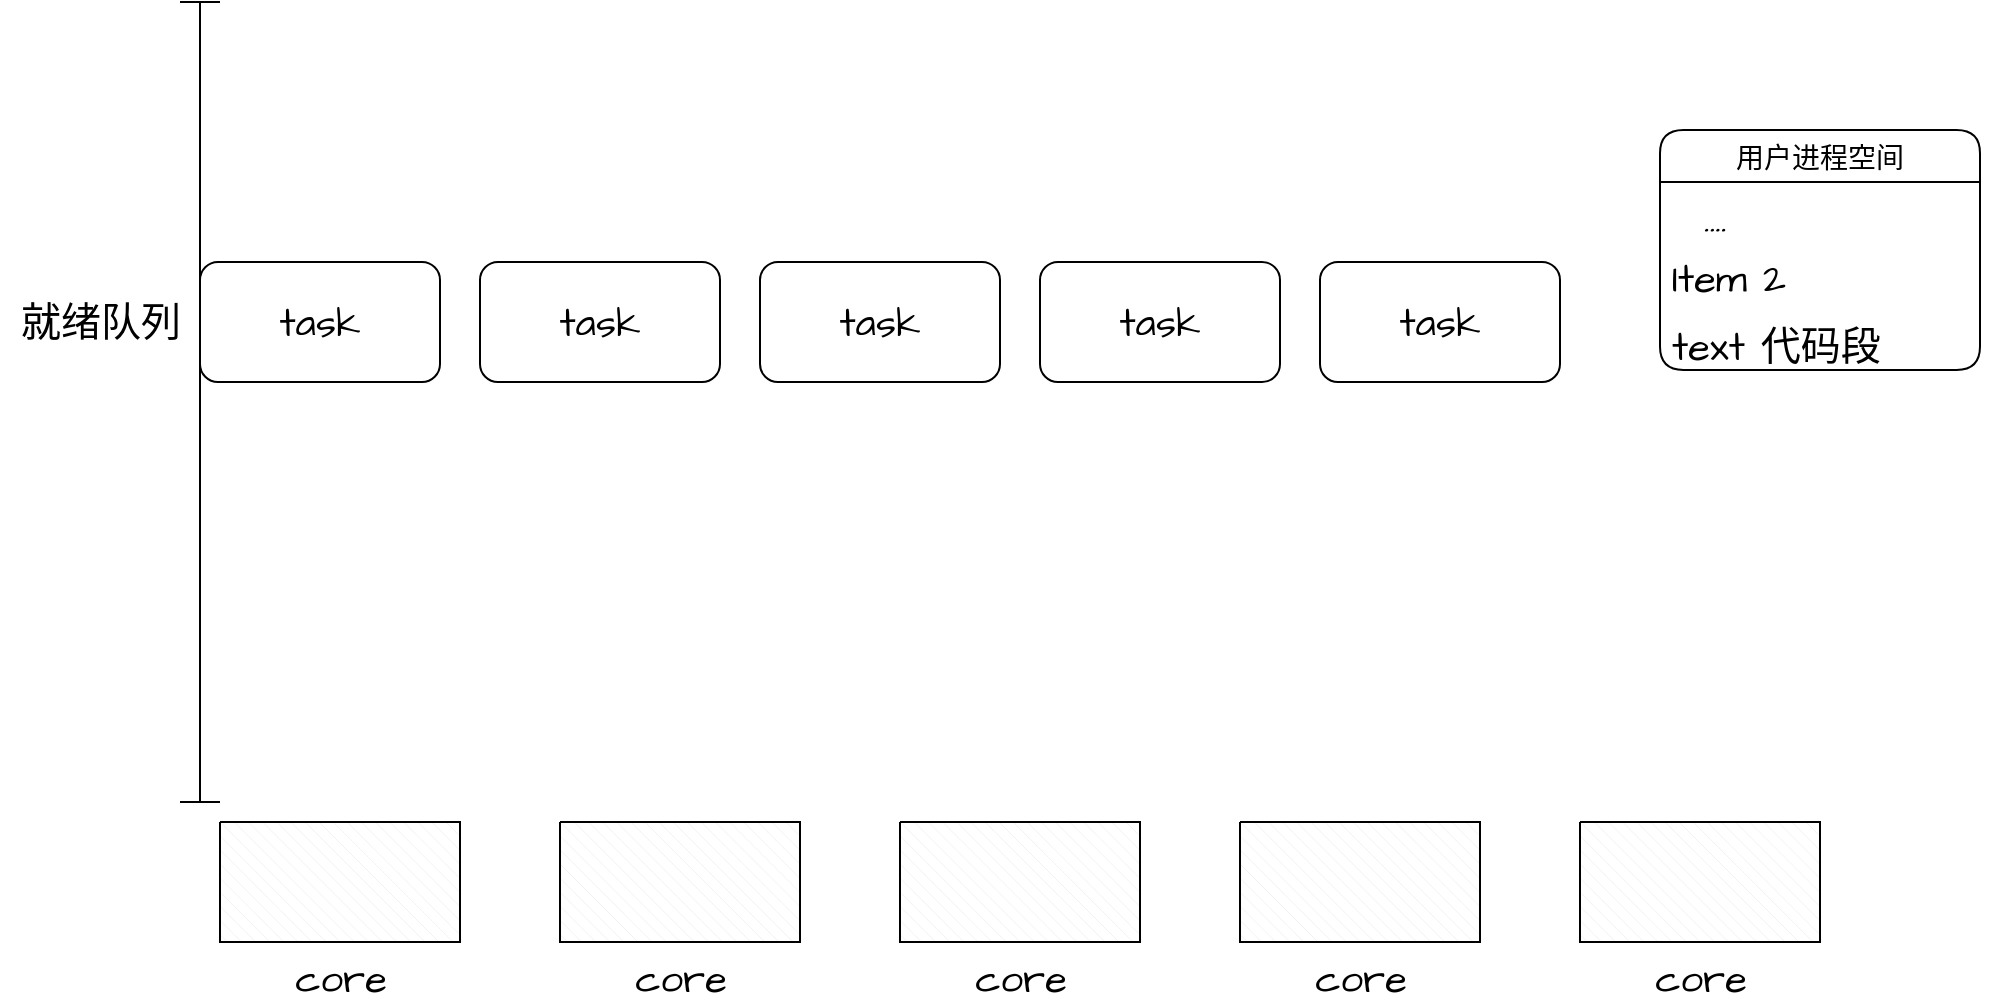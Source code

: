 <mxfile version="19.0.3" type="device"><diagram name="第 1 页" id="UEfP3mpORtxi9Xff3l0G"><mxGraphModel dx="1298" dy="811" grid="1" gridSize="10" guides="1" tooltips="1" connect="1" arrows="1" fold="1" page="1" pageScale="1" pageWidth="1169" pageHeight="827" math="0" shadow="0"><root><mxCell id="0"/><mxCell id="1" parent="0"/><mxCell id="CZ3qXk33ivd4fI_UjpfF-1" value="core" style="verticalLabelPosition=bottom;verticalAlign=top;html=1;shape=mxgraph.basic.patternFillRect;fillStyle=diagRev;step=5;fillStrokeWidth=0.2;fillStrokeColor=#dddddd;hachureGap=4;jiggle=2;curveFitting=1;fontFamily=Architects Daughter;fontSource=https%3A%2F%2Ffonts.googleapis.com%2Fcss%3Ffamily%3DArchitects%2BDaughter;fontSize=20;rounded=1;" parent="1" vertex="1"><mxGeometry x="130" y="500" width="120" height="60" as="geometry"/></mxCell><mxCell id="CZ3qXk33ivd4fI_UjpfF-2" value="core" style="verticalLabelPosition=bottom;verticalAlign=top;html=1;shape=mxgraph.basic.patternFillRect;fillStyle=diagRev;step=5;fillStrokeWidth=0.2;fillStrokeColor=#dddddd;hachureGap=4;jiggle=2;curveFitting=1;fontFamily=Architects Daughter;fontSource=https%3A%2F%2Ffonts.googleapis.com%2Fcss%3Ffamily%3DArchitects%2BDaughter;fontSize=20;rounded=1;" parent="1" vertex="1"><mxGeometry x="300" y="500" width="120" height="60" as="geometry"/></mxCell><mxCell id="CZ3qXk33ivd4fI_UjpfF-3" value="core" style="verticalLabelPosition=bottom;verticalAlign=top;html=1;shape=mxgraph.basic.patternFillRect;fillStyle=diagRev;step=5;fillStrokeWidth=0.2;fillStrokeColor=#dddddd;hachureGap=4;jiggle=2;curveFitting=1;fontFamily=Architects Daughter;fontSource=https%3A%2F%2Ffonts.googleapis.com%2Fcss%3Ffamily%3DArchitects%2BDaughter;fontSize=20;rounded=1;" parent="1" vertex="1"><mxGeometry x="470" y="500" width="120" height="60" as="geometry"/></mxCell><mxCell id="CZ3qXk33ivd4fI_UjpfF-4" value="core" style="verticalLabelPosition=bottom;verticalAlign=top;html=1;shape=mxgraph.basic.patternFillRect;fillStyle=diagRev;step=5;fillStrokeWidth=0.2;fillStrokeColor=#dddddd;hachureGap=4;jiggle=2;curveFitting=1;fontFamily=Architects Daughter;fontSource=https%3A%2F%2Ffonts.googleapis.com%2Fcss%3Ffamily%3DArchitects%2BDaughter;fontSize=20;rounded=1;" parent="1" vertex="1"><mxGeometry x="640" y="500" width="120" height="60" as="geometry"/></mxCell><mxCell id="CZ3qXk33ivd4fI_UjpfF-5" value="core" style="verticalLabelPosition=bottom;verticalAlign=top;html=1;shape=mxgraph.basic.patternFillRect;fillStyle=diagRev;step=5;fillStrokeWidth=0.2;fillStrokeColor=#dddddd;hachureGap=4;jiggle=2;curveFitting=1;fontFamily=Architects Daughter;fontSource=https%3A%2F%2Ffonts.googleapis.com%2Fcss%3Ffamily%3DArchitects%2BDaughter;fontSize=20;rounded=1;" parent="1" vertex="1"><mxGeometry x="810" y="500" width="120" height="60" as="geometry"/></mxCell><mxCell id="CZ3qXk33ivd4fI_UjpfF-7" value="" style="shape=crossbar;whiteSpace=wrap;html=1;rounded=1;direction=south;hachureGap=4;jiggle=2;curveFitting=1;fontFamily=Architects Daughter;fontSource=https%3A%2F%2Ffonts.googleapis.com%2Fcss%3Ffamily%3DArchitects%2BDaughter;fontSize=20;" parent="1" vertex="1"><mxGeometry x="110" y="90" width="20" height="400" as="geometry"/></mxCell><mxCell id="CZ3qXk33ivd4fI_UjpfF-9" value="task" style="rounded=1;whiteSpace=wrap;html=1;hachureGap=4;jiggle=2;curveFitting=1;fontFamily=Architects Daughter;fontSource=https%3A%2F%2Ffonts.googleapis.com%2Fcss%3Ffamily%3DArchitects%2BDaughter;fontSize=20;" parent="1" vertex="1"><mxGeometry x="120" y="220" width="120" height="60" as="geometry"/></mxCell><mxCell id="CZ3qXk33ivd4fI_UjpfF-10" value="task" style="rounded=1;whiteSpace=wrap;html=1;hachureGap=4;jiggle=2;curveFitting=1;fontFamily=Architects Daughter;fontSource=https%3A%2F%2Ffonts.googleapis.com%2Fcss%3Ffamily%3DArchitects%2BDaughter;fontSize=20;" parent="1" vertex="1"><mxGeometry x="260" y="220" width="120" height="60" as="geometry"/></mxCell><mxCell id="CZ3qXk33ivd4fI_UjpfF-11" value="task" style="rounded=1;whiteSpace=wrap;html=1;hachureGap=4;jiggle=2;curveFitting=1;fontFamily=Architects Daughter;fontSource=https%3A%2F%2Ffonts.googleapis.com%2Fcss%3Ffamily%3DArchitects%2BDaughter;fontSize=20;" parent="1" vertex="1"><mxGeometry x="400" y="220" width="120" height="60" as="geometry"/></mxCell><mxCell id="CZ3qXk33ivd4fI_UjpfF-12" value="task" style="rounded=1;whiteSpace=wrap;html=1;hachureGap=4;jiggle=2;curveFitting=1;fontFamily=Architects Daughter;fontSource=https%3A%2F%2Ffonts.googleapis.com%2Fcss%3Ffamily%3DArchitects%2BDaughter;fontSize=20;" parent="1" vertex="1"><mxGeometry x="540" y="220" width="120" height="60" as="geometry"/></mxCell><mxCell id="CZ3qXk33ivd4fI_UjpfF-13" value="task" style="rounded=1;whiteSpace=wrap;html=1;hachureGap=4;jiggle=2;curveFitting=1;fontFamily=Architects Daughter;fontSource=https%3A%2F%2Ffonts.googleapis.com%2Fcss%3Ffamily%3DArchitects%2BDaughter;fontSize=20;" parent="1" vertex="1"><mxGeometry x="680" y="220" width="120" height="60" as="geometry"/></mxCell><mxCell id="CZ3qXk33ivd4fI_UjpfF-15" value="就绪队列" style="text;html=1;align=center;verticalAlign=middle;resizable=0;points=[];autosize=1;strokeColor=none;fillColor=none;fontSize=20;fontFamily=Architects Daughter;rounded=1;" parent="1" vertex="1"><mxGeometry x="20" y="230" width="100" height="40" as="geometry"/></mxCell><mxCell id="CZ3qXk33ivd4fI_UjpfF-24" value="用户进程空间" style="swimlane;fontStyle=0;childLayout=stackLayout;horizontal=1;startSize=26;horizontalStack=0;resizeParent=1;resizeParentMax=0;resizeLast=0;collapsible=1;marginBottom=0;align=center;fontSize=14;hachureGap=4;jiggle=2;curveFitting=1;fontFamily=Architects Daughter;fontSource=https%3A%2F%2Ffonts.googleapis.com%2Fcss%3Ffamily%3DArchitects%2BDaughter;rounded=1;" parent="1" vertex="1"><mxGeometry x="850" y="154" width="160" height="120" as="geometry"/></mxCell><mxCell id="CZ3qXk33ivd4fI_UjpfF-25" value="&amp;nbsp; ...." style="text;strokeColor=none;fillColor=none;spacingLeft=4;spacingRight=4;overflow=hidden;rotatable=0;points=[[0,0.5],[1,0.5]];portConstraint=eastwest;fontSize=20;whiteSpace=wrap;html=1;fontFamily=Architects Daughter;rounded=1;" parent="CZ3qXk33ivd4fI_UjpfF-24" vertex="1"><mxGeometry y="26" width="160" height="30" as="geometry"/></mxCell><mxCell id="CZ3qXk33ivd4fI_UjpfF-26" value="Item 2" style="text;strokeColor=none;fillColor=none;spacingLeft=4;spacingRight=4;overflow=hidden;rotatable=0;points=[[0,0.5],[1,0.5]];portConstraint=eastwest;fontSize=20;whiteSpace=wrap;html=1;fontFamily=Architects Daughter;shadow=1;rounded=1;" parent="CZ3qXk33ivd4fI_UjpfF-24" vertex="1"><mxGeometry y="56" width="160" height="34" as="geometry"/></mxCell><mxCell id="CZ3qXk33ivd4fI_UjpfF-27" value="text 代码段" style="text;strokeColor=none;fillColor=none;spacingLeft=4;spacingRight=4;overflow=hidden;rotatable=0;points=[[0,0.5],[1,0.5]];portConstraint=eastwest;fontSize=20;whiteSpace=wrap;html=1;fontFamily=Architects Daughter;rounded=1;" parent="CZ3qXk33ivd4fI_UjpfF-24" vertex="1"><mxGeometry y="90" width="160" height="30" as="geometry"/></mxCell></root></mxGraphModel></diagram></mxfile>